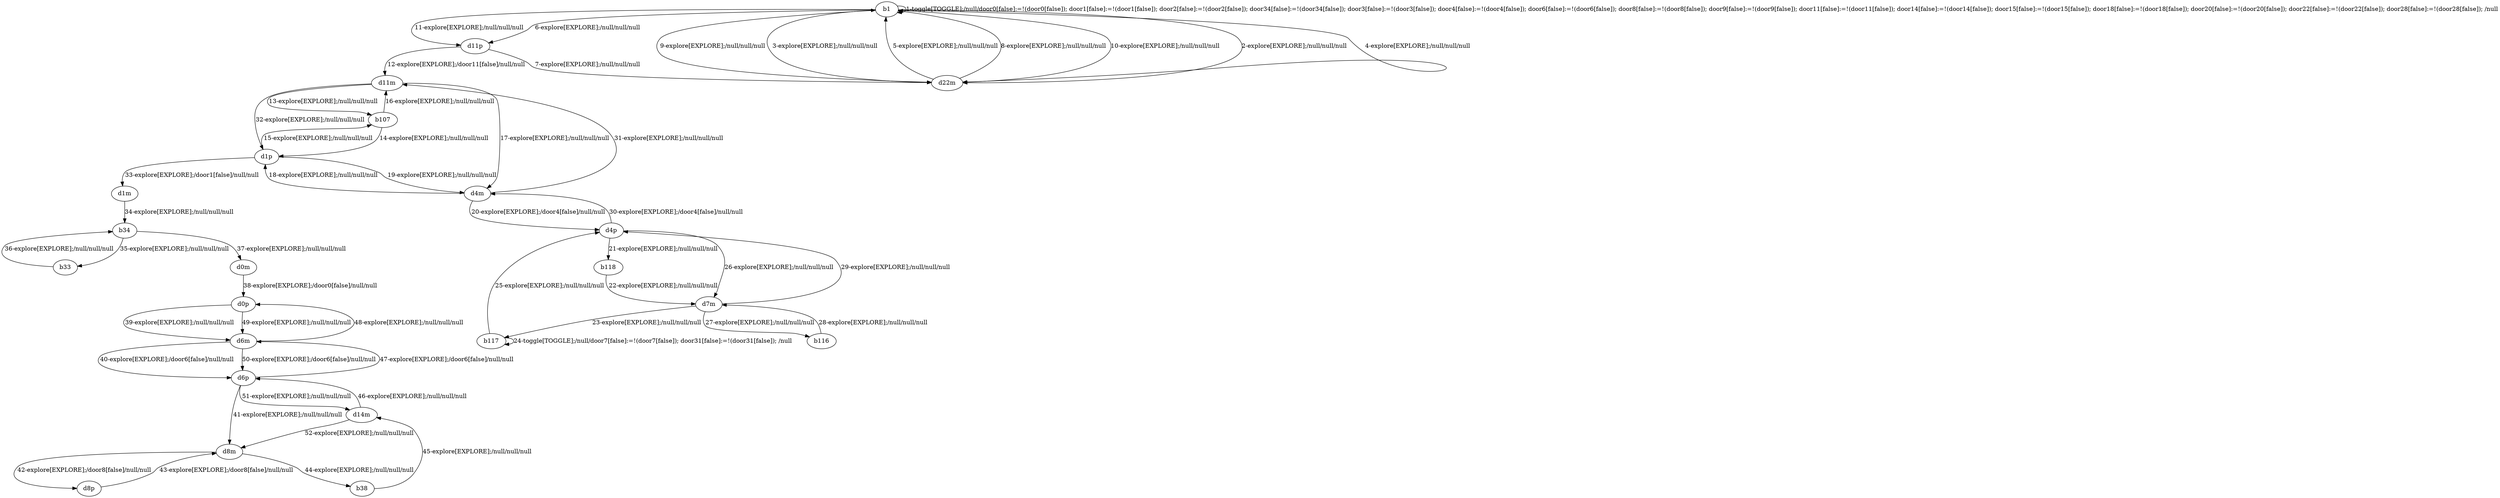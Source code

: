 # Total number of goals covered by this test: 1
# d6m --> d0p

digraph g {
"b1" -> "b1" [label = "1-toggle[TOGGLE];/null/door0[false]:=!(door0[false]); door1[false]:=!(door1[false]); door2[false]:=!(door2[false]); door34[false]:=!(door34[false]); door3[false]:=!(door3[false]); door4[false]:=!(door4[false]); door6[false]:=!(door6[false]); door8[false]:=!(door8[false]); door9[false]:=!(door9[false]); door11[false]:=!(door11[false]); door14[false]:=!(door14[false]); door15[false]:=!(door15[false]); door18[false]:=!(door18[false]); door20[false]:=!(door20[false]); door22[false]:=!(door22[false]); door28[false]:=!(door28[false]); /null"];
"b1" -> "d22m" [label = "2-explore[EXPLORE];/null/null/null"];
"d22m" -> "b1" [label = "3-explore[EXPLORE];/null/null/null"];
"b1" -> "d22m" [label = "4-explore[EXPLORE];/null/null/null"];
"d22m" -> "b1" [label = "5-explore[EXPLORE];/null/null/null"];
"b1" -> "d11p" [label = "6-explore[EXPLORE];/null/null/null"];
"d11p" -> "d22m" [label = "7-explore[EXPLORE];/null/null/null"];
"d22m" -> "b1" [label = "8-explore[EXPLORE];/null/null/null"];
"b1" -> "d22m" [label = "9-explore[EXPLORE];/null/null/null"];
"d22m" -> "b1" [label = "10-explore[EXPLORE];/null/null/null"];
"b1" -> "d11p" [label = "11-explore[EXPLORE];/null/null/null"];
"d11p" -> "d11m" [label = "12-explore[EXPLORE];/door11[false]/null/null"];
"d11m" -> "b107" [label = "13-explore[EXPLORE];/null/null/null"];
"b107" -> "d1p" [label = "14-explore[EXPLORE];/null/null/null"];
"d1p" -> "b107" [label = "15-explore[EXPLORE];/null/null/null"];
"b107" -> "d11m" [label = "16-explore[EXPLORE];/null/null/null"];
"d11m" -> "d4m" [label = "17-explore[EXPLORE];/null/null/null"];
"d4m" -> "d1p" [label = "18-explore[EXPLORE];/null/null/null"];
"d1p" -> "d4m" [label = "19-explore[EXPLORE];/null/null/null"];
"d4m" -> "d4p" [label = "20-explore[EXPLORE];/door4[false]/null/null"];
"d4p" -> "b118" [label = "21-explore[EXPLORE];/null/null/null"];
"b118" -> "d7m" [label = "22-explore[EXPLORE];/null/null/null"];
"d7m" -> "b117" [label = "23-explore[EXPLORE];/null/null/null"];
"b117" -> "b117" [label = "24-toggle[TOGGLE];/null/door7[false]:=!(door7[false]); door31[false]:=!(door31[false]); /null"];
"b117" -> "d4p" [label = "25-explore[EXPLORE];/null/null/null"];
"d4p" -> "d7m" [label = "26-explore[EXPLORE];/null/null/null"];
"d7m" -> "b116" [label = "27-explore[EXPLORE];/null/null/null"];
"b116" -> "d7m" [label = "28-explore[EXPLORE];/null/null/null"];
"d7m" -> "d4p" [label = "29-explore[EXPLORE];/null/null/null"];
"d4p" -> "d4m" [label = "30-explore[EXPLORE];/door4[false]/null/null"];
"d4m" -> "d11m" [label = "31-explore[EXPLORE];/null/null/null"];
"d11m" -> "d1p" [label = "32-explore[EXPLORE];/null/null/null"];
"d1p" -> "d1m" [label = "33-explore[EXPLORE];/door1[false]/null/null"];
"d1m" -> "b34" [label = "34-explore[EXPLORE];/null/null/null"];
"b34" -> "b33" [label = "35-explore[EXPLORE];/null/null/null"];
"b33" -> "b34" [label = "36-explore[EXPLORE];/null/null/null"];
"b34" -> "d0m" [label = "37-explore[EXPLORE];/null/null/null"];
"d0m" -> "d0p" [label = "38-explore[EXPLORE];/door0[false]/null/null"];
"d0p" -> "d6m" [label = "39-explore[EXPLORE];/null/null/null"];
"d6m" -> "d6p" [label = "40-explore[EXPLORE];/door6[false]/null/null"];
"d6p" -> "d8m" [label = "41-explore[EXPLORE];/null/null/null"];
"d8m" -> "d8p" [label = "42-explore[EXPLORE];/door8[false]/null/null"];
"d8p" -> "d8m" [label = "43-explore[EXPLORE];/door8[false]/null/null"];
"d8m" -> "b38" [label = "44-explore[EXPLORE];/null/null/null"];
"b38" -> "d14m" [label = "45-explore[EXPLORE];/null/null/null"];
"d14m" -> "d6p" [label = "46-explore[EXPLORE];/null/null/null"];
"d6p" -> "d6m" [label = "47-explore[EXPLORE];/door6[false]/null/null"];
"d6m" -> "d0p" [label = "48-explore[EXPLORE];/null/null/null"];
"d0p" -> "d6m" [label = "49-explore[EXPLORE];/null/null/null"];
"d6m" -> "d6p" [label = "50-explore[EXPLORE];/door6[false]/null/null"];
"d6p" -> "d14m" [label = "51-explore[EXPLORE];/null/null/null"];
"d14m" -> "d8m" [label = "52-explore[EXPLORE];/null/null/null"];
}